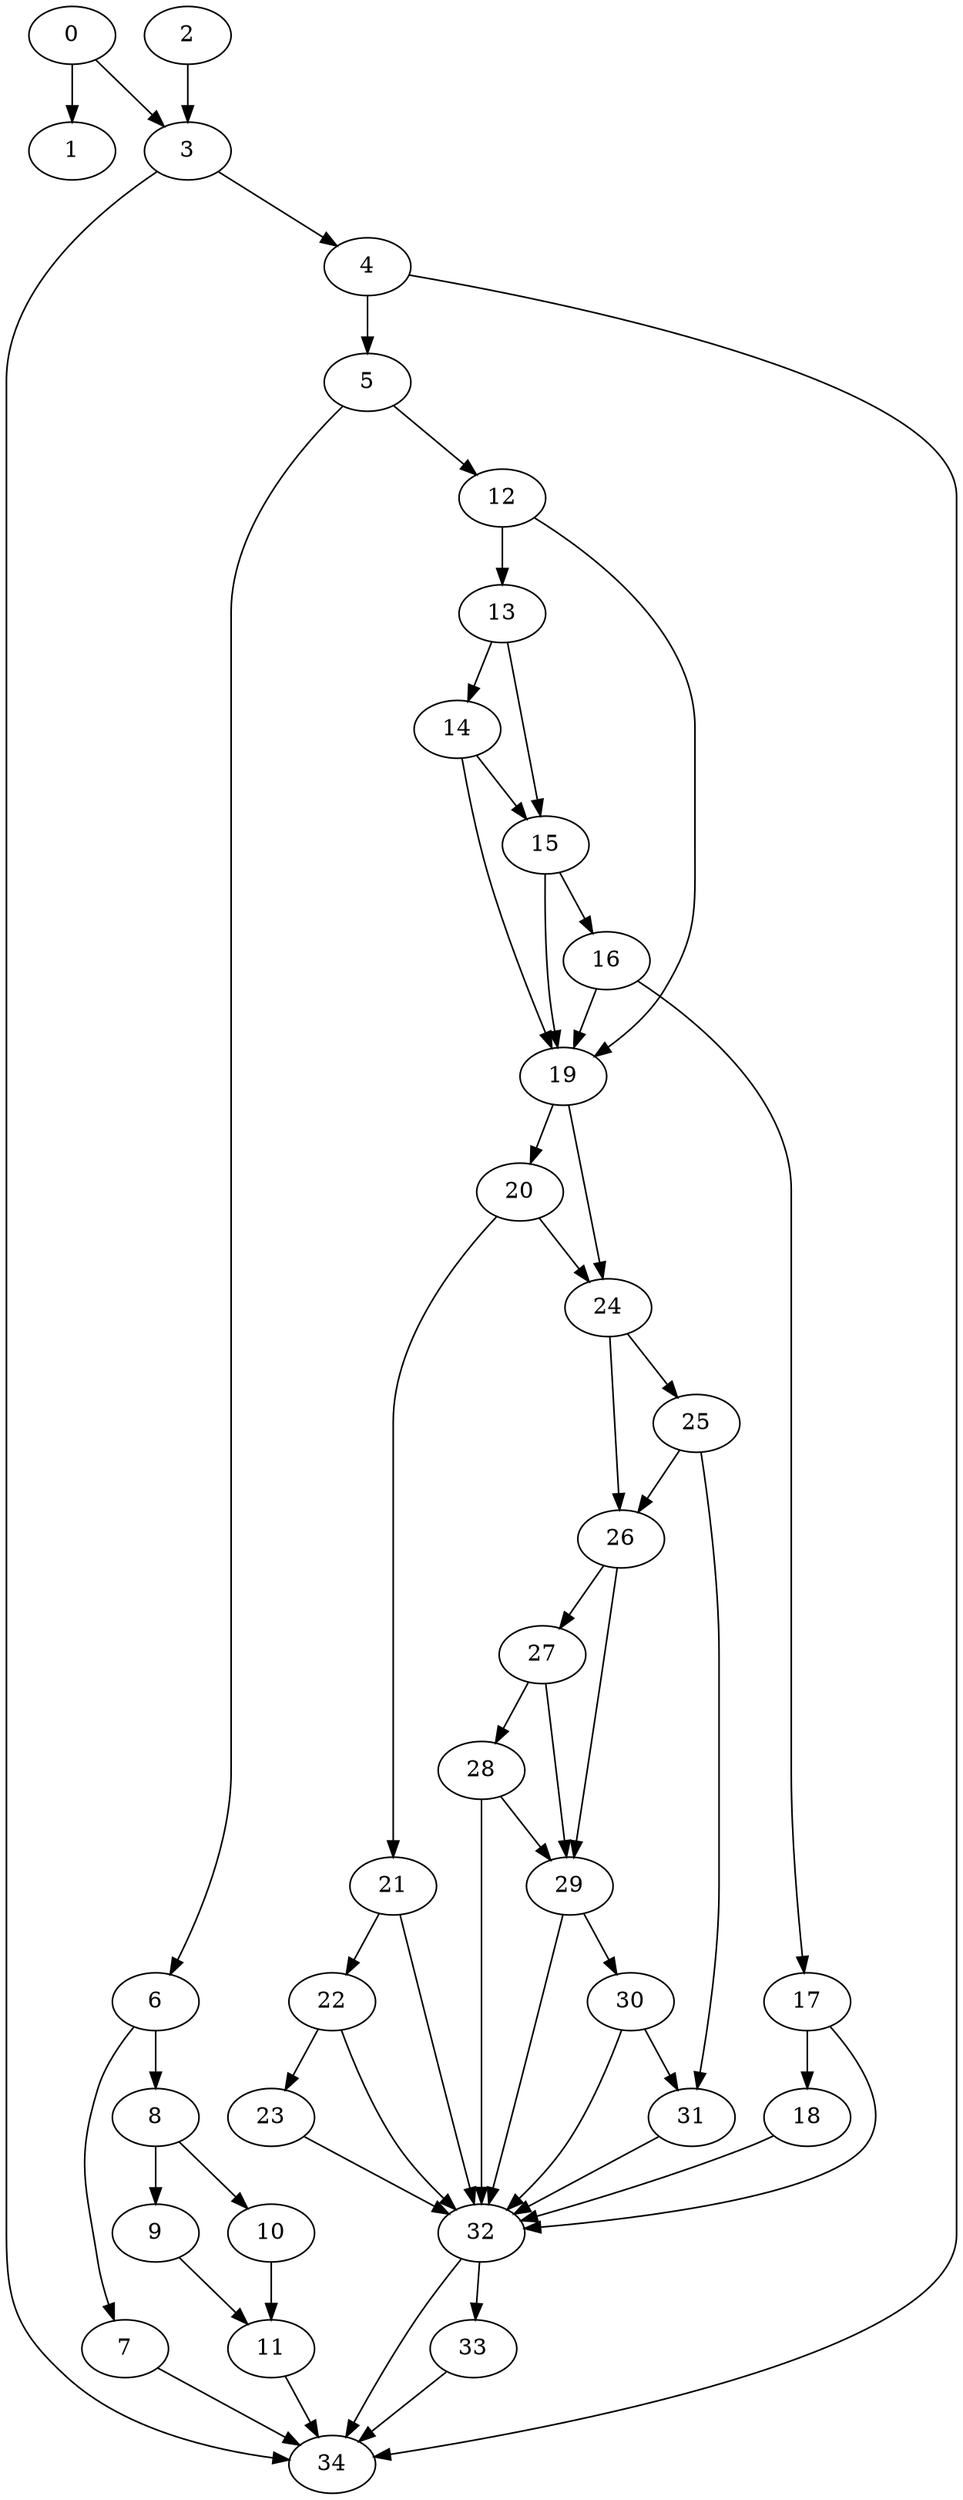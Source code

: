 digraph {
	0
	1
	2
	3
	4
	5
	6
	7
	8
	9
	10
	11
	12
	13
	14
	15
	16
	17
	18
	19
	20
	21
	22
	23
	24
	25
	26
	27
	28
	29
	30
	31
	32
	33
	34
	12 -> 19
	14 -> 19
	15 -> 19
	16 -> 19
	24 -> 25
	6 -> 7
	6 -> 8
	8 -> 10
	9 -> 11
	10 -> 11
	12 -> 13
	24 -> 26
	25 -> 26
	7 -> 34
	11 -> 34
	32 -> 34
	33 -> 34
	3 -> 34
	4 -> 34
	4 -> 5
	5 -> 12
	19 -> 20
	21 -> 22
	22 -> 23
	32 -> 33
	5 -> 6
	8 -> 9
	13 -> 14
	13 -> 15
	14 -> 15
	17 -> 18
	26 -> 27
	27 -> 28
	3 -> 4
	16 -> 17
	20 -> 21
	26 -> 29
	27 -> 29
	28 -> 29
	25 -> 31
	30 -> 31
	0 -> 3
	2 -> 3
	15 -> 16
	0 -> 1
	19 -> 24
	20 -> 24
	29 -> 30
	18 -> 32
	21 -> 32
	23 -> 32
	28 -> 32
	31 -> 32
	17 -> 32
	22 -> 32
	29 -> 32
	30 -> 32
}
